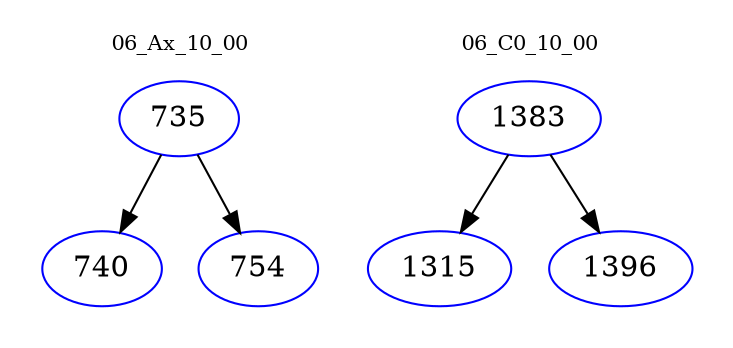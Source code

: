 digraph{
subgraph cluster_0 {
color = white
label = "06_Ax_10_00";
fontsize=10;
T0_735 [label="735", color="blue"]
T0_735 -> T0_740 [color="black"]
T0_740 [label="740", color="blue"]
T0_735 -> T0_754 [color="black"]
T0_754 [label="754", color="blue"]
}
subgraph cluster_1 {
color = white
label = "06_C0_10_00";
fontsize=10;
T1_1383 [label="1383", color="blue"]
T1_1383 -> T1_1315 [color="black"]
T1_1315 [label="1315", color="blue"]
T1_1383 -> T1_1396 [color="black"]
T1_1396 [label="1396", color="blue"]
}
}
